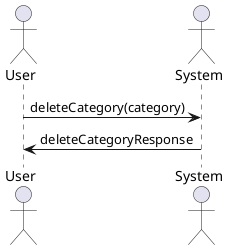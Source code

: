 @startuml delete_category

skinparam backgroundColor #FFFFFF


actor User
actor System


User -> System: deleteCategory(category)
System -> User: deleteCategoryResponse

@enduml
